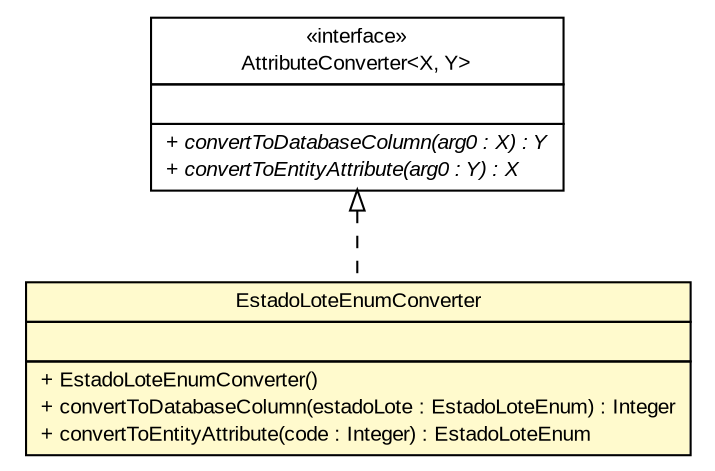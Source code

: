 #!/usr/local/bin/dot
#
# Class diagram 
# Generated by UMLGraph version R5_6 (http://www.umlgraph.org/)
#

digraph G {
	edge [fontname="arial",fontsize=10,labelfontname="arial",labelfontsize=10];
	node [fontname="arial",fontsize=10,shape=plaintext];
	nodesep=0.25;
	ranksep=0.5;
	// br.gov.to.sefaz.arr.persistence.converter.EstadoLoteEnumConverter
	c58688 [label=<<table title="br.gov.to.sefaz.arr.persistence.converter.EstadoLoteEnumConverter" border="0" cellborder="1" cellspacing="0" cellpadding="2" port="p" bgcolor="lemonChiffon" href="./EstadoLoteEnumConverter.html">
		<tr><td><table border="0" cellspacing="0" cellpadding="1">
<tr><td align="center" balign="center"> EstadoLoteEnumConverter </td></tr>
		</table></td></tr>
		<tr><td><table border="0" cellspacing="0" cellpadding="1">
<tr><td align="left" balign="left">  </td></tr>
		</table></td></tr>
		<tr><td><table border="0" cellspacing="0" cellpadding="1">
<tr><td align="left" balign="left"> + EstadoLoteEnumConverter() </td></tr>
<tr><td align="left" balign="left"> + convertToDatabaseColumn(estadoLote : EstadoLoteEnum) : Integer </td></tr>
<tr><td align="left" balign="left"> + convertToEntityAttribute(code : Integer) : EstadoLoteEnum </td></tr>
		</table></td></tr>
		</table>>, URL="./EstadoLoteEnumConverter.html", fontname="arial", fontcolor="black", fontsize=10.0];
	//br.gov.to.sefaz.arr.persistence.converter.EstadoLoteEnumConverter implements javax.persistence.AttributeConverter<X, Y>
	c58913:p -> c58688:p [dir=back,arrowtail=empty,style=dashed];
	// javax.persistence.AttributeConverter<X, Y>
	c58913 [label=<<table title="javax.persistence.AttributeConverter" border="0" cellborder="1" cellspacing="0" cellpadding="2" port="p" href="http://java.sun.com/j2se/1.4.2/docs/api/javax/persistence/AttributeConverter.html">
		<tr><td><table border="0" cellspacing="0" cellpadding="1">
<tr><td align="center" balign="center"> &#171;interface&#187; </td></tr>
<tr><td align="center" balign="center"> AttributeConverter&lt;X, Y&gt; </td></tr>
		</table></td></tr>
		<tr><td><table border="0" cellspacing="0" cellpadding="1">
<tr><td align="left" balign="left">  </td></tr>
		</table></td></tr>
		<tr><td><table border="0" cellspacing="0" cellpadding="1">
<tr><td align="left" balign="left"><font face="arial italic" point-size="10.0"> + convertToDatabaseColumn(arg0 : X) : Y </font></td></tr>
<tr><td align="left" balign="left"><font face="arial italic" point-size="10.0"> + convertToEntityAttribute(arg0 : Y) : X </font></td></tr>
		</table></td></tr>
		</table>>, URL="http://java.sun.com/j2se/1.4.2/docs/api/javax/persistence/AttributeConverter.html", fontname="arial", fontcolor="black", fontsize=10.0];
}

